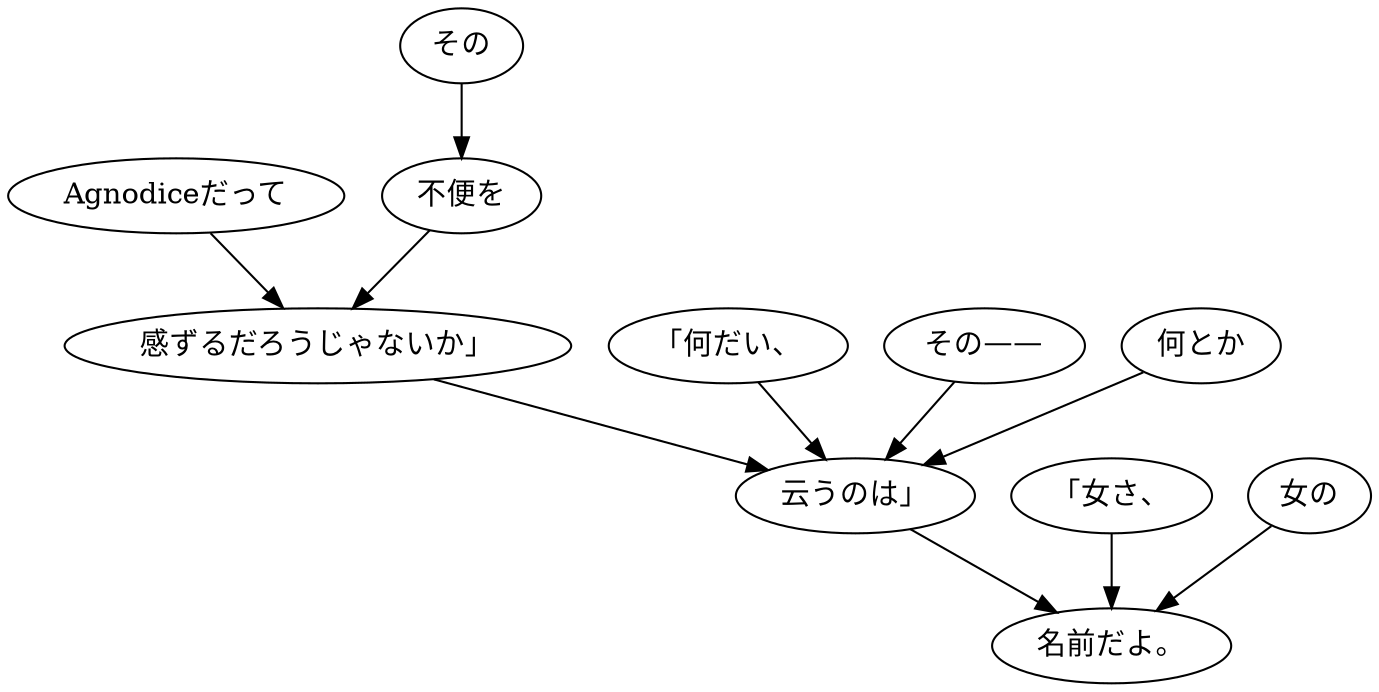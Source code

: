 digraph graph3726 {
	node0 [label="Agnodiceだって"];
	node1 [label="その"];
	node2 [label="不便を"];
	node3 [label="感ずるだろうじゃないか」"];
	node4 [label="「何だい、"];
	node5 [label="その——"];
	node6 [label="何とか"];
	node7 [label="云うのは」"];
	node8 [label="「女さ、"];
	node9 [label="女の"];
	node10 [label="名前だよ。"];
	node0 -> node3;
	node1 -> node2;
	node2 -> node3;
	node3 -> node7;
	node4 -> node7;
	node5 -> node7;
	node6 -> node7;
	node7 -> node10;
	node8 -> node10;
	node9 -> node10;
}
